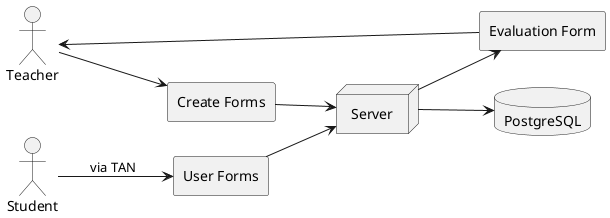 @startuml
left to right direction
actor "Teacher" as t
actor "Student" as s
rectangle "Create Forms" as C
rectangle "User Forms" as U
rectangle "Evaluation Form" as E
node Server as S
database PostgreSQL as D

t --> C
s --> U : "via TAN"
U --> S
S --> E
E --> t
C --> S
S --> D
@enduml